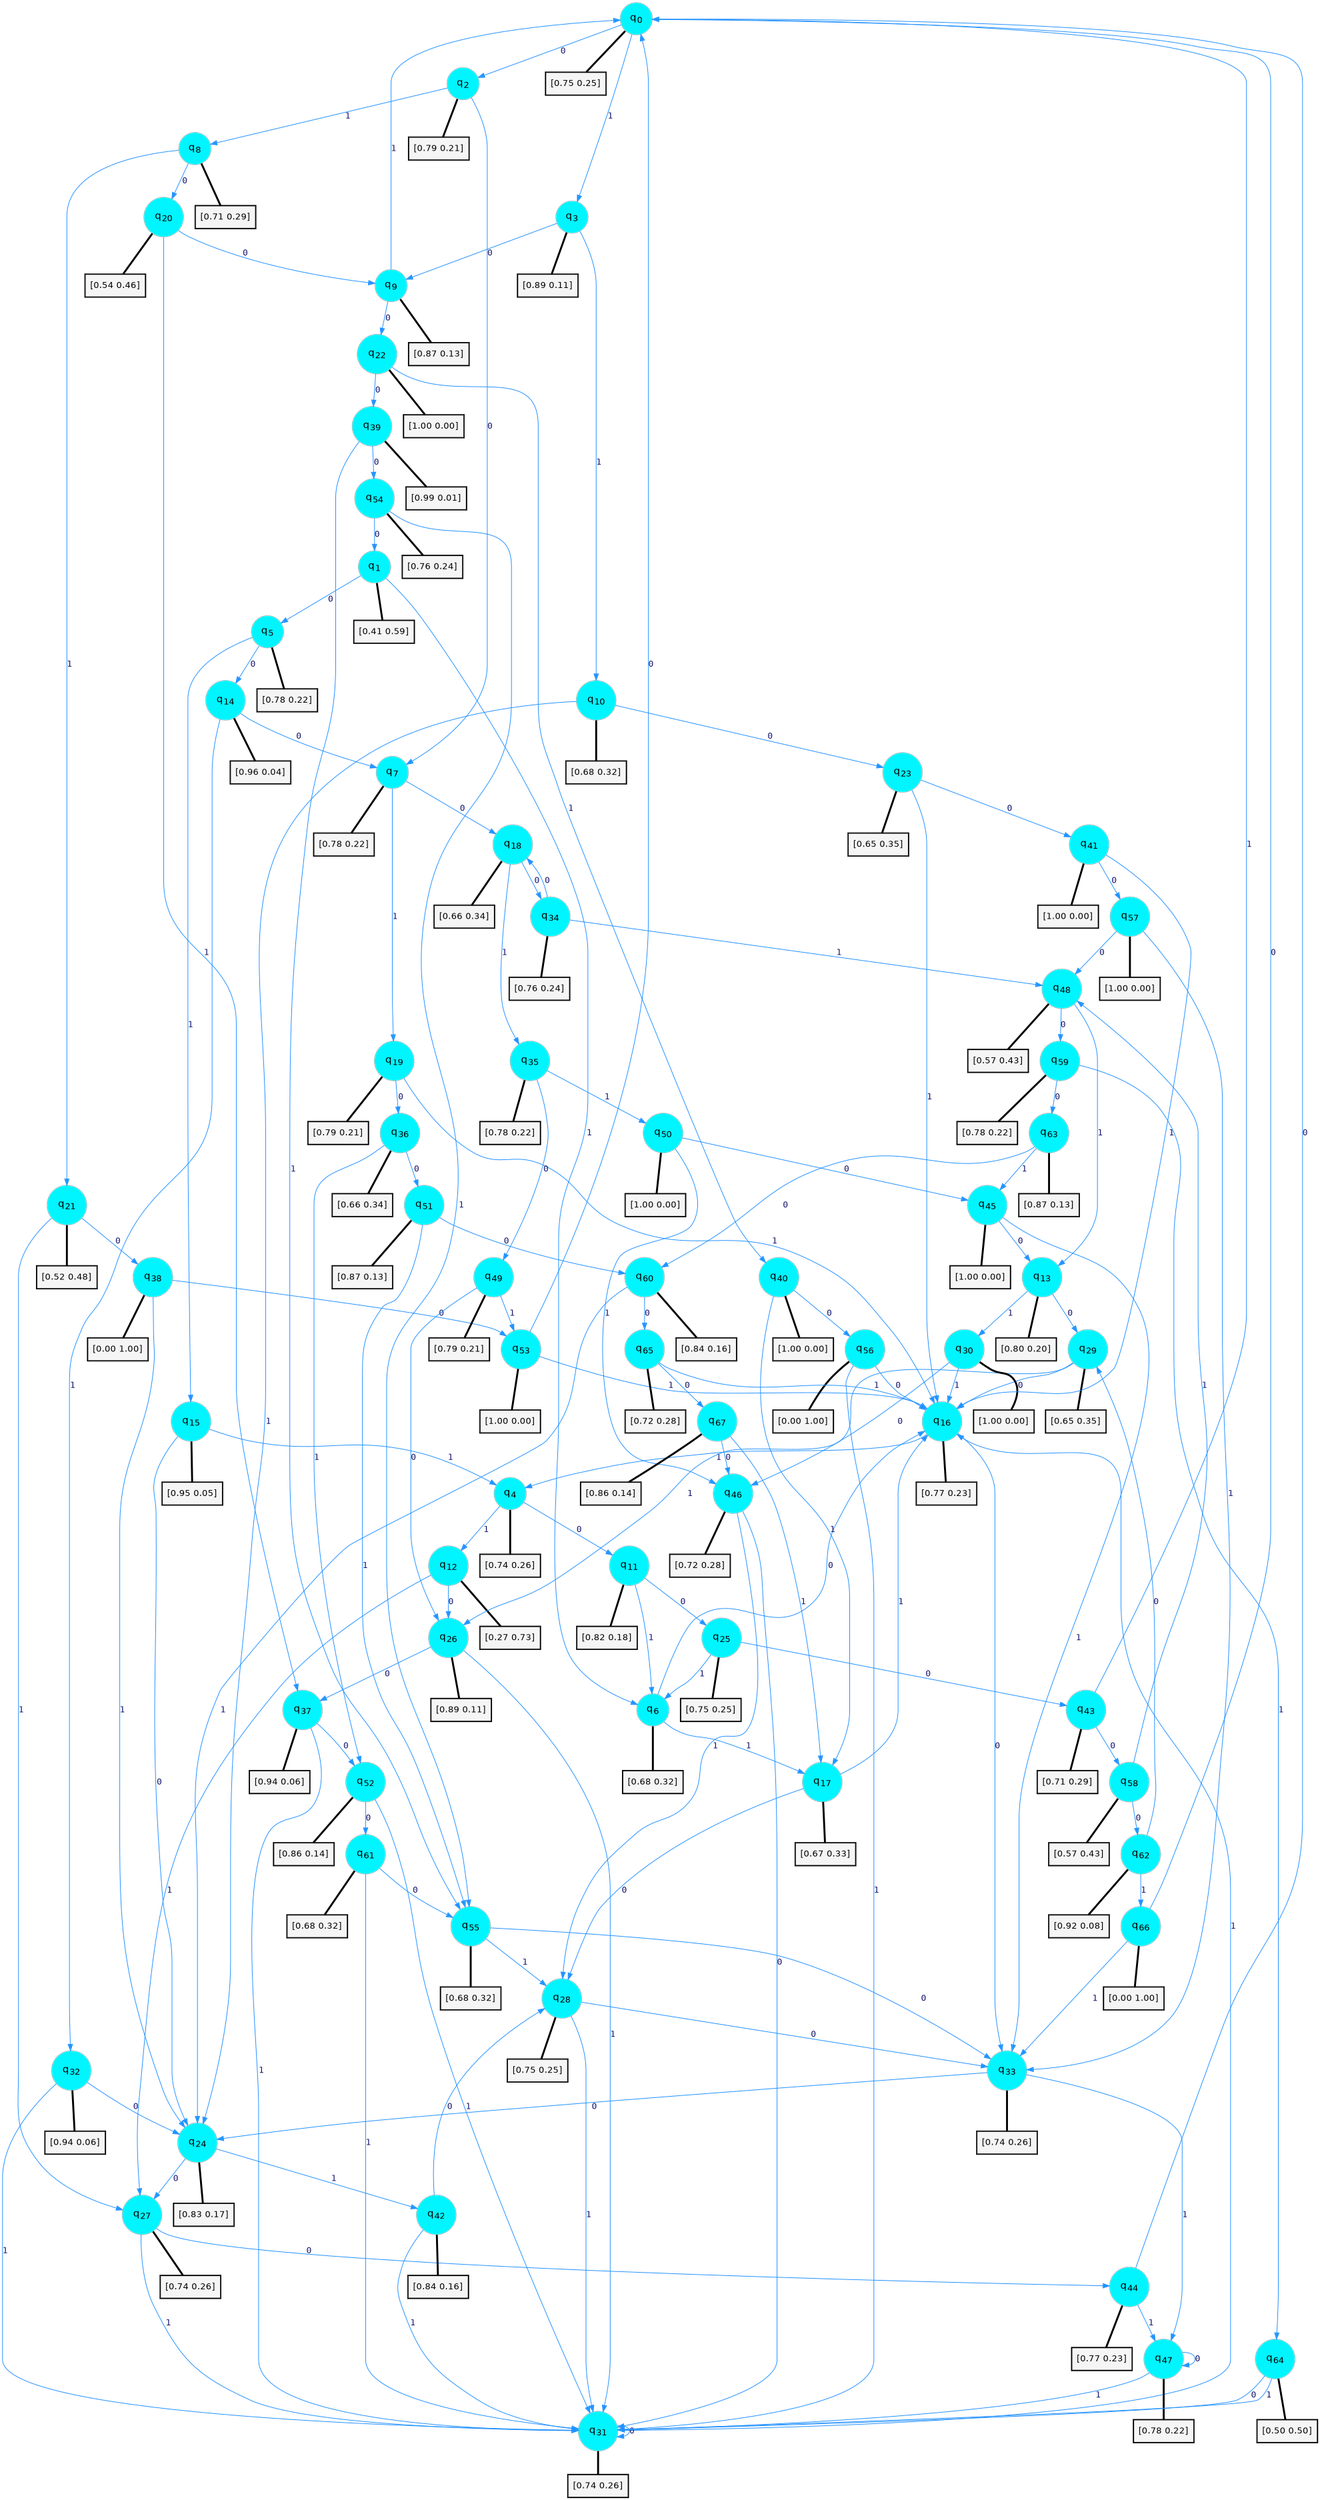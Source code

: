 digraph G {
graph [
bgcolor=transparent, dpi=300, rankdir=TD, size="40,25"];
node [
color=gray, fillcolor=turquoise1, fontcolor=black, fontname=Helvetica, fontsize=16, fontweight=bold, shape=circle, style=filled];
edge [
arrowsize=1, color=dodgerblue1, fontcolor=midnightblue, fontname=courier, fontweight=bold, penwidth=1, style=solid, weight=20];
0[label=<q<SUB>0</SUB>>];
1[label=<q<SUB>1</SUB>>];
2[label=<q<SUB>2</SUB>>];
3[label=<q<SUB>3</SUB>>];
4[label=<q<SUB>4</SUB>>];
5[label=<q<SUB>5</SUB>>];
6[label=<q<SUB>6</SUB>>];
7[label=<q<SUB>7</SUB>>];
8[label=<q<SUB>8</SUB>>];
9[label=<q<SUB>9</SUB>>];
10[label=<q<SUB>10</SUB>>];
11[label=<q<SUB>11</SUB>>];
12[label=<q<SUB>12</SUB>>];
13[label=<q<SUB>13</SUB>>];
14[label=<q<SUB>14</SUB>>];
15[label=<q<SUB>15</SUB>>];
16[label=<q<SUB>16</SUB>>];
17[label=<q<SUB>17</SUB>>];
18[label=<q<SUB>18</SUB>>];
19[label=<q<SUB>19</SUB>>];
20[label=<q<SUB>20</SUB>>];
21[label=<q<SUB>21</SUB>>];
22[label=<q<SUB>22</SUB>>];
23[label=<q<SUB>23</SUB>>];
24[label=<q<SUB>24</SUB>>];
25[label=<q<SUB>25</SUB>>];
26[label=<q<SUB>26</SUB>>];
27[label=<q<SUB>27</SUB>>];
28[label=<q<SUB>28</SUB>>];
29[label=<q<SUB>29</SUB>>];
30[label=<q<SUB>30</SUB>>];
31[label=<q<SUB>31</SUB>>];
32[label=<q<SUB>32</SUB>>];
33[label=<q<SUB>33</SUB>>];
34[label=<q<SUB>34</SUB>>];
35[label=<q<SUB>35</SUB>>];
36[label=<q<SUB>36</SUB>>];
37[label=<q<SUB>37</SUB>>];
38[label=<q<SUB>38</SUB>>];
39[label=<q<SUB>39</SUB>>];
40[label=<q<SUB>40</SUB>>];
41[label=<q<SUB>41</SUB>>];
42[label=<q<SUB>42</SUB>>];
43[label=<q<SUB>43</SUB>>];
44[label=<q<SUB>44</SUB>>];
45[label=<q<SUB>45</SUB>>];
46[label=<q<SUB>46</SUB>>];
47[label=<q<SUB>47</SUB>>];
48[label=<q<SUB>48</SUB>>];
49[label=<q<SUB>49</SUB>>];
50[label=<q<SUB>50</SUB>>];
51[label=<q<SUB>51</SUB>>];
52[label=<q<SUB>52</SUB>>];
53[label=<q<SUB>53</SUB>>];
54[label=<q<SUB>54</SUB>>];
55[label=<q<SUB>55</SUB>>];
56[label=<q<SUB>56</SUB>>];
57[label=<q<SUB>57</SUB>>];
58[label=<q<SUB>58</SUB>>];
59[label=<q<SUB>59</SUB>>];
60[label=<q<SUB>60</SUB>>];
61[label=<q<SUB>61</SUB>>];
62[label=<q<SUB>62</SUB>>];
63[label=<q<SUB>63</SUB>>];
64[label=<q<SUB>64</SUB>>];
65[label=<q<SUB>65</SUB>>];
66[label=<q<SUB>66</SUB>>];
67[label=<q<SUB>67</SUB>>];
68[label="[0.75 0.25]", shape=box,fontcolor=black, fontname=Helvetica, fontsize=14, penwidth=2, fillcolor=whitesmoke,color=black];
69[label="[0.41 0.59]", shape=box,fontcolor=black, fontname=Helvetica, fontsize=14, penwidth=2, fillcolor=whitesmoke,color=black];
70[label="[0.79 0.21]", shape=box,fontcolor=black, fontname=Helvetica, fontsize=14, penwidth=2, fillcolor=whitesmoke,color=black];
71[label="[0.89 0.11]", shape=box,fontcolor=black, fontname=Helvetica, fontsize=14, penwidth=2, fillcolor=whitesmoke,color=black];
72[label="[0.74 0.26]", shape=box,fontcolor=black, fontname=Helvetica, fontsize=14, penwidth=2, fillcolor=whitesmoke,color=black];
73[label="[0.78 0.22]", shape=box,fontcolor=black, fontname=Helvetica, fontsize=14, penwidth=2, fillcolor=whitesmoke,color=black];
74[label="[0.68 0.32]", shape=box,fontcolor=black, fontname=Helvetica, fontsize=14, penwidth=2, fillcolor=whitesmoke,color=black];
75[label="[0.78 0.22]", shape=box,fontcolor=black, fontname=Helvetica, fontsize=14, penwidth=2, fillcolor=whitesmoke,color=black];
76[label="[0.71 0.29]", shape=box,fontcolor=black, fontname=Helvetica, fontsize=14, penwidth=2, fillcolor=whitesmoke,color=black];
77[label="[0.87 0.13]", shape=box,fontcolor=black, fontname=Helvetica, fontsize=14, penwidth=2, fillcolor=whitesmoke,color=black];
78[label="[0.68 0.32]", shape=box,fontcolor=black, fontname=Helvetica, fontsize=14, penwidth=2, fillcolor=whitesmoke,color=black];
79[label="[0.82 0.18]", shape=box,fontcolor=black, fontname=Helvetica, fontsize=14, penwidth=2, fillcolor=whitesmoke,color=black];
80[label="[0.27 0.73]", shape=box,fontcolor=black, fontname=Helvetica, fontsize=14, penwidth=2, fillcolor=whitesmoke,color=black];
81[label="[0.80 0.20]", shape=box,fontcolor=black, fontname=Helvetica, fontsize=14, penwidth=2, fillcolor=whitesmoke,color=black];
82[label="[0.96 0.04]", shape=box,fontcolor=black, fontname=Helvetica, fontsize=14, penwidth=2, fillcolor=whitesmoke,color=black];
83[label="[0.95 0.05]", shape=box,fontcolor=black, fontname=Helvetica, fontsize=14, penwidth=2, fillcolor=whitesmoke,color=black];
84[label="[0.77 0.23]", shape=box,fontcolor=black, fontname=Helvetica, fontsize=14, penwidth=2, fillcolor=whitesmoke,color=black];
85[label="[0.67 0.33]", shape=box,fontcolor=black, fontname=Helvetica, fontsize=14, penwidth=2, fillcolor=whitesmoke,color=black];
86[label="[0.66 0.34]", shape=box,fontcolor=black, fontname=Helvetica, fontsize=14, penwidth=2, fillcolor=whitesmoke,color=black];
87[label="[0.79 0.21]", shape=box,fontcolor=black, fontname=Helvetica, fontsize=14, penwidth=2, fillcolor=whitesmoke,color=black];
88[label="[0.54 0.46]", shape=box,fontcolor=black, fontname=Helvetica, fontsize=14, penwidth=2, fillcolor=whitesmoke,color=black];
89[label="[0.52 0.48]", shape=box,fontcolor=black, fontname=Helvetica, fontsize=14, penwidth=2, fillcolor=whitesmoke,color=black];
90[label="[1.00 0.00]", shape=box,fontcolor=black, fontname=Helvetica, fontsize=14, penwidth=2, fillcolor=whitesmoke,color=black];
91[label="[0.65 0.35]", shape=box,fontcolor=black, fontname=Helvetica, fontsize=14, penwidth=2, fillcolor=whitesmoke,color=black];
92[label="[0.83 0.17]", shape=box,fontcolor=black, fontname=Helvetica, fontsize=14, penwidth=2, fillcolor=whitesmoke,color=black];
93[label="[0.75 0.25]", shape=box,fontcolor=black, fontname=Helvetica, fontsize=14, penwidth=2, fillcolor=whitesmoke,color=black];
94[label="[0.89 0.11]", shape=box,fontcolor=black, fontname=Helvetica, fontsize=14, penwidth=2, fillcolor=whitesmoke,color=black];
95[label="[0.74 0.26]", shape=box,fontcolor=black, fontname=Helvetica, fontsize=14, penwidth=2, fillcolor=whitesmoke,color=black];
96[label="[0.75 0.25]", shape=box,fontcolor=black, fontname=Helvetica, fontsize=14, penwidth=2, fillcolor=whitesmoke,color=black];
97[label="[0.65 0.35]", shape=box,fontcolor=black, fontname=Helvetica, fontsize=14, penwidth=2, fillcolor=whitesmoke,color=black];
98[label="[1.00 0.00]", shape=box,fontcolor=black, fontname=Helvetica, fontsize=14, penwidth=2, fillcolor=whitesmoke,color=black];
99[label="[0.74 0.26]", shape=box,fontcolor=black, fontname=Helvetica, fontsize=14, penwidth=2, fillcolor=whitesmoke,color=black];
100[label="[0.94 0.06]", shape=box,fontcolor=black, fontname=Helvetica, fontsize=14, penwidth=2, fillcolor=whitesmoke,color=black];
101[label="[0.74 0.26]", shape=box,fontcolor=black, fontname=Helvetica, fontsize=14, penwidth=2, fillcolor=whitesmoke,color=black];
102[label="[0.76 0.24]", shape=box,fontcolor=black, fontname=Helvetica, fontsize=14, penwidth=2, fillcolor=whitesmoke,color=black];
103[label="[0.78 0.22]", shape=box,fontcolor=black, fontname=Helvetica, fontsize=14, penwidth=2, fillcolor=whitesmoke,color=black];
104[label="[0.66 0.34]", shape=box,fontcolor=black, fontname=Helvetica, fontsize=14, penwidth=2, fillcolor=whitesmoke,color=black];
105[label="[0.94 0.06]", shape=box,fontcolor=black, fontname=Helvetica, fontsize=14, penwidth=2, fillcolor=whitesmoke,color=black];
106[label="[0.00 1.00]", shape=box,fontcolor=black, fontname=Helvetica, fontsize=14, penwidth=2, fillcolor=whitesmoke,color=black];
107[label="[0.99 0.01]", shape=box,fontcolor=black, fontname=Helvetica, fontsize=14, penwidth=2, fillcolor=whitesmoke,color=black];
108[label="[1.00 0.00]", shape=box,fontcolor=black, fontname=Helvetica, fontsize=14, penwidth=2, fillcolor=whitesmoke,color=black];
109[label="[1.00 0.00]", shape=box,fontcolor=black, fontname=Helvetica, fontsize=14, penwidth=2, fillcolor=whitesmoke,color=black];
110[label="[0.84 0.16]", shape=box,fontcolor=black, fontname=Helvetica, fontsize=14, penwidth=2, fillcolor=whitesmoke,color=black];
111[label="[0.71 0.29]", shape=box,fontcolor=black, fontname=Helvetica, fontsize=14, penwidth=2, fillcolor=whitesmoke,color=black];
112[label="[0.77 0.23]", shape=box,fontcolor=black, fontname=Helvetica, fontsize=14, penwidth=2, fillcolor=whitesmoke,color=black];
113[label="[1.00 0.00]", shape=box,fontcolor=black, fontname=Helvetica, fontsize=14, penwidth=2, fillcolor=whitesmoke,color=black];
114[label="[0.72 0.28]", shape=box,fontcolor=black, fontname=Helvetica, fontsize=14, penwidth=2, fillcolor=whitesmoke,color=black];
115[label="[0.78 0.22]", shape=box,fontcolor=black, fontname=Helvetica, fontsize=14, penwidth=2, fillcolor=whitesmoke,color=black];
116[label="[0.57 0.43]", shape=box,fontcolor=black, fontname=Helvetica, fontsize=14, penwidth=2, fillcolor=whitesmoke,color=black];
117[label="[0.79 0.21]", shape=box,fontcolor=black, fontname=Helvetica, fontsize=14, penwidth=2, fillcolor=whitesmoke,color=black];
118[label="[1.00 0.00]", shape=box,fontcolor=black, fontname=Helvetica, fontsize=14, penwidth=2, fillcolor=whitesmoke,color=black];
119[label="[0.87 0.13]", shape=box,fontcolor=black, fontname=Helvetica, fontsize=14, penwidth=2, fillcolor=whitesmoke,color=black];
120[label="[0.86 0.14]", shape=box,fontcolor=black, fontname=Helvetica, fontsize=14, penwidth=2, fillcolor=whitesmoke,color=black];
121[label="[1.00 0.00]", shape=box,fontcolor=black, fontname=Helvetica, fontsize=14, penwidth=2, fillcolor=whitesmoke,color=black];
122[label="[0.76 0.24]", shape=box,fontcolor=black, fontname=Helvetica, fontsize=14, penwidth=2, fillcolor=whitesmoke,color=black];
123[label="[0.68 0.32]", shape=box,fontcolor=black, fontname=Helvetica, fontsize=14, penwidth=2, fillcolor=whitesmoke,color=black];
124[label="[0.00 1.00]", shape=box,fontcolor=black, fontname=Helvetica, fontsize=14, penwidth=2, fillcolor=whitesmoke,color=black];
125[label="[1.00 0.00]", shape=box,fontcolor=black, fontname=Helvetica, fontsize=14, penwidth=2, fillcolor=whitesmoke,color=black];
126[label="[0.57 0.43]", shape=box,fontcolor=black, fontname=Helvetica, fontsize=14, penwidth=2, fillcolor=whitesmoke,color=black];
127[label="[0.78 0.22]", shape=box,fontcolor=black, fontname=Helvetica, fontsize=14, penwidth=2, fillcolor=whitesmoke,color=black];
128[label="[0.84 0.16]", shape=box,fontcolor=black, fontname=Helvetica, fontsize=14, penwidth=2, fillcolor=whitesmoke,color=black];
129[label="[0.68 0.32]", shape=box,fontcolor=black, fontname=Helvetica, fontsize=14, penwidth=2, fillcolor=whitesmoke,color=black];
130[label="[0.92 0.08]", shape=box,fontcolor=black, fontname=Helvetica, fontsize=14, penwidth=2, fillcolor=whitesmoke,color=black];
131[label="[0.87 0.13]", shape=box,fontcolor=black, fontname=Helvetica, fontsize=14, penwidth=2, fillcolor=whitesmoke,color=black];
132[label="[0.50 0.50]", shape=box,fontcolor=black, fontname=Helvetica, fontsize=14, penwidth=2, fillcolor=whitesmoke,color=black];
133[label="[0.72 0.28]", shape=box,fontcolor=black, fontname=Helvetica, fontsize=14, penwidth=2, fillcolor=whitesmoke,color=black];
134[label="[0.00 1.00]", shape=box,fontcolor=black, fontname=Helvetica, fontsize=14, penwidth=2, fillcolor=whitesmoke,color=black];
135[label="[0.86 0.14]", shape=box,fontcolor=black, fontname=Helvetica, fontsize=14, penwidth=2, fillcolor=whitesmoke,color=black];
0->2 [label=0];
0->3 [label=1];
0->68 [arrowhead=none, penwidth=3,color=black];
1->5 [label=0];
1->6 [label=1];
1->69 [arrowhead=none, penwidth=3,color=black];
2->7 [label=0];
2->8 [label=1];
2->70 [arrowhead=none, penwidth=3,color=black];
3->9 [label=0];
3->10 [label=1];
3->71 [arrowhead=none, penwidth=3,color=black];
4->11 [label=0];
4->12 [label=1];
4->72 [arrowhead=none, penwidth=3,color=black];
5->14 [label=0];
5->15 [label=1];
5->73 [arrowhead=none, penwidth=3,color=black];
6->16 [label=0];
6->17 [label=1];
6->74 [arrowhead=none, penwidth=3,color=black];
7->18 [label=0];
7->19 [label=1];
7->75 [arrowhead=none, penwidth=3,color=black];
8->20 [label=0];
8->21 [label=1];
8->76 [arrowhead=none, penwidth=3,color=black];
9->22 [label=0];
9->0 [label=1];
9->77 [arrowhead=none, penwidth=3,color=black];
10->23 [label=0];
10->24 [label=1];
10->78 [arrowhead=none, penwidth=3,color=black];
11->25 [label=0];
11->6 [label=1];
11->79 [arrowhead=none, penwidth=3,color=black];
12->26 [label=0];
12->27 [label=1];
12->80 [arrowhead=none, penwidth=3,color=black];
13->29 [label=0];
13->30 [label=1];
13->81 [arrowhead=none, penwidth=3,color=black];
14->7 [label=0];
14->32 [label=1];
14->82 [arrowhead=none, penwidth=3,color=black];
15->24 [label=0];
15->4 [label=1];
15->83 [arrowhead=none, penwidth=3,color=black];
16->33 [label=0];
16->4 [label=1];
16->84 [arrowhead=none, penwidth=3,color=black];
17->28 [label=0];
17->16 [label=1];
17->85 [arrowhead=none, penwidth=3,color=black];
18->34 [label=0];
18->35 [label=1];
18->86 [arrowhead=none, penwidth=3,color=black];
19->36 [label=0];
19->16 [label=1];
19->87 [arrowhead=none, penwidth=3,color=black];
20->9 [label=0];
20->37 [label=1];
20->88 [arrowhead=none, penwidth=3,color=black];
21->38 [label=0];
21->27 [label=1];
21->89 [arrowhead=none, penwidth=3,color=black];
22->39 [label=0];
22->40 [label=1];
22->90 [arrowhead=none, penwidth=3,color=black];
23->41 [label=0];
23->16 [label=1];
23->91 [arrowhead=none, penwidth=3,color=black];
24->27 [label=0];
24->42 [label=1];
24->92 [arrowhead=none, penwidth=3,color=black];
25->43 [label=0];
25->6 [label=1];
25->93 [arrowhead=none, penwidth=3,color=black];
26->37 [label=0];
26->31 [label=1];
26->94 [arrowhead=none, penwidth=3,color=black];
27->44 [label=0];
27->31 [label=1];
27->95 [arrowhead=none, penwidth=3,color=black];
28->33 [label=0];
28->31 [label=1];
28->96 [arrowhead=none, penwidth=3,color=black];
29->16 [label=0];
29->26 [label=1];
29->97 [arrowhead=none, penwidth=3,color=black];
30->46 [label=0];
30->16 [label=1];
30->98 [arrowhead=none, penwidth=3,color=black];
31->31 [label=0];
31->16 [label=1];
31->99 [arrowhead=none, penwidth=3,color=black];
32->24 [label=0];
32->31 [label=1];
32->100 [arrowhead=none, penwidth=3,color=black];
33->24 [label=0];
33->47 [label=1];
33->101 [arrowhead=none, penwidth=3,color=black];
34->18 [label=0];
34->48 [label=1];
34->102 [arrowhead=none, penwidth=3,color=black];
35->49 [label=0];
35->50 [label=1];
35->103 [arrowhead=none, penwidth=3,color=black];
36->51 [label=0];
36->52 [label=1];
36->104 [arrowhead=none, penwidth=3,color=black];
37->52 [label=0];
37->31 [label=1];
37->105 [arrowhead=none, penwidth=3,color=black];
38->53 [label=0];
38->24 [label=1];
38->106 [arrowhead=none, penwidth=3,color=black];
39->54 [label=0];
39->55 [label=1];
39->107 [arrowhead=none, penwidth=3,color=black];
40->56 [label=0];
40->17 [label=1];
40->108 [arrowhead=none, penwidth=3,color=black];
41->57 [label=0];
41->16 [label=1];
41->109 [arrowhead=none, penwidth=3,color=black];
42->28 [label=0];
42->31 [label=1];
42->110 [arrowhead=none, penwidth=3,color=black];
43->58 [label=0];
43->0 [label=1];
43->111 [arrowhead=none, penwidth=3,color=black];
44->0 [label=0];
44->47 [label=1];
44->112 [arrowhead=none, penwidth=3,color=black];
45->13 [label=0];
45->33 [label=1];
45->113 [arrowhead=none, penwidth=3,color=black];
46->31 [label=0];
46->28 [label=1];
46->114 [arrowhead=none, penwidth=3,color=black];
47->47 [label=0];
47->31 [label=1];
47->115 [arrowhead=none, penwidth=3,color=black];
48->59 [label=0];
48->13 [label=1];
48->116 [arrowhead=none, penwidth=3,color=black];
49->26 [label=0];
49->53 [label=1];
49->117 [arrowhead=none, penwidth=3,color=black];
50->45 [label=0];
50->46 [label=1];
50->118 [arrowhead=none, penwidth=3,color=black];
51->60 [label=0];
51->55 [label=1];
51->119 [arrowhead=none, penwidth=3,color=black];
52->61 [label=0];
52->31 [label=1];
52->120 [arrowhead=none, penwidth=3,color=black];
53->0 [label=0];
53->16 [label=1];
53->121 [arrowhead=none, penwidth=3,color=black];
54->1 [label=0];
54->55 [label=1];
54->122 [arrowhead=none, penwidth=3,color=black];
55->33 [label=0];
55->28 [label=1];
55->123 [arrowhead=none, penwidth=3,color=black];
56->16 [label=0];
56->31 [label=1];
56->124 [arrowhead=none, penwidth=3,color=black];
57->48 [label=0];
57->33 [label=1];
57->125 [arrowhead=none, penwidth=3,color=black];
58->62 [label=0];
58->48 [label=1];
58->126 [arrowhead=none, penwidth=3,color=black];
59->63 [label=0];
59->64 [label=1];
59->127 [arrowhead=none, penwidth=3,color=black];
60->65 [label=0];
60->24 [label=1];
60->128 [arrowhead=none, penwidth=3,color=black];
61->55 [label=0];
61->31 [label=1];
61->129 [arrowhead=none, penwidth=3,color=black];
62->29 [label=0];
62->66 [label=1];
62->130 [arrowhead=none, penwidth=3,color=black];
63->60 [label=0];
63->45 [label=1];
63->131 [arrowhead=none, penwidth=3,color=black];
64->31 [label=0];
64->31 [label=1];
64->132 [arrowhead=none, penwidth=3,color=black];
65->67 [label=0];
65->16 [label=1];
65->133 [arrowhead=none, penwidth=3,color=black];
66->0 [label=0];
66->33 [label=1];
66->134 [arrowhead=none, penwidth=3,color=black];
67->46 [label=0];
67->17 [label=1];
67->135 [arrowhead=none, penwidth=3,color=black];
}
